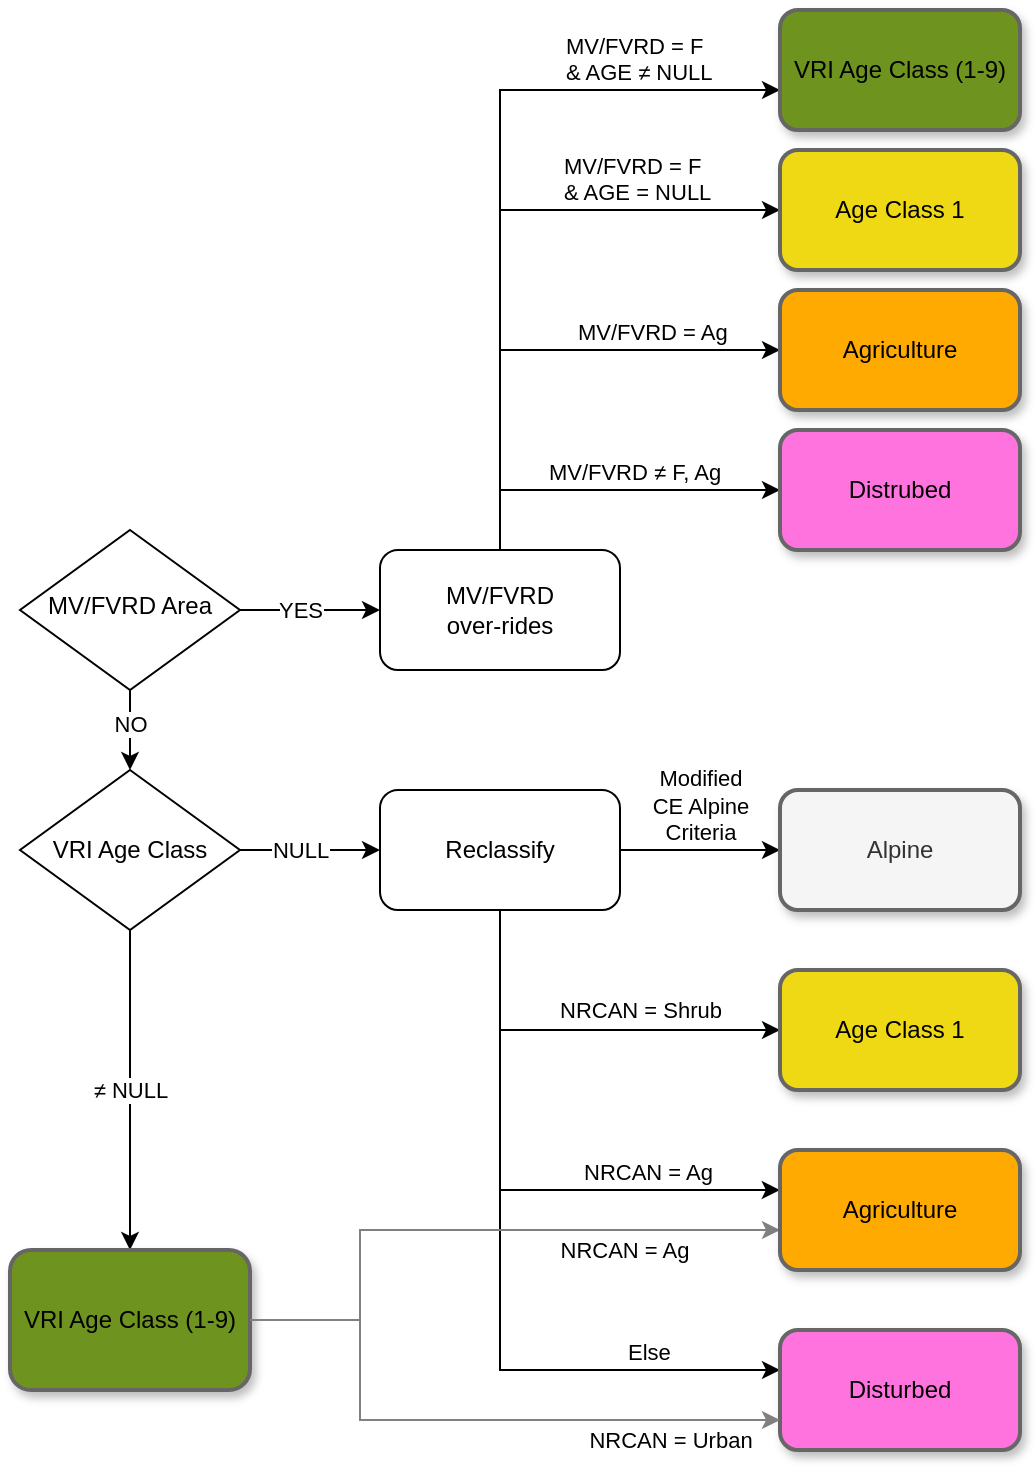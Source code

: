 <mxfile version="20.2.7" type="github">
  <diagram id="C5RBs43oDa-KdzZeNtuy" name="Page-1">
    <mxGraphModel dx="2249" dy="794" grid="1" gridSize="10" guides="1" tooltips="1" connect="1" arrows="1" fold="1" page="1" pageScale="1" pageWidth="827" pageHeight="1169" math="0" shadow="0">
      <root>
        <mxCell id="WIyWlLk6GJQsqaUBKTNV-0" />
        <mxCell id="WIyWlLk6GJQsqaUBKTNV-1" parent="WIyWlLk6GJQsqaUBKTNV-0" />
        <mxCell id="ueiq7wPYFO3_b5HzsMcq-4" value="Modified&lt;br&gt;CE Alpine&lt;br&gt;Criteria" style="edgeStyle=orthogonalEdgeStyle;rounded=0;orthogonalLoop=1;jettySize=auto;html=1;verticalAlign=bottom;" parent="WIyWlLk6GJQsqaUBKTNV-1" source="ueiq7wPYFO3_b5HzsMcq-1" target="ueiq7wPYFO3_b5HzsMcq-3" edge="1">
          <mxGeometry relative="1" as="geometry" />
        </mxCell>
        <mxCell id="ueiq7wPYFO3_b5HzsMcq-6" value="NRCAN = Ag" style="edgeStyle=orthogonalEdgeStyle;rounded=0;orthogonalLoop=1;jettySize=auto;html=1;labelPosition=right;verticalLabelPosition=top;align=left;verticalAlign=bottom;entryX=-0.001;entryY=0.341;entryDx=0;entryDy=0;entryPerimeter=0;" parent="WIyWlLk6GJQsqaUBKTNV-1" source="ueiq7wPYFO3_b5HzsMcq-1" target="u6n3ilZ5qnTQI06MdBP8-13" edge="1">
          <mxGeometry x="0.284" relative="1" as="geometry">
            <Array as="points">
              <mxPoint x="-380" y="610" />
              <mxPoint x="-240" y="610" />
            </Array>
            <mxPoint x="-240" y="570" as="targetPoint" />
            <mxPoint as="offset" />
          </mxGeometry>
        </mxCell>
        <mxCell id="ueiq7wPYFO3_b5HzsMcq-9" value="NRCAN = Shrub" style="edgeStyle=orthogonalEdgeStyle;rounded=0;orthogonalLoop=1;jettySize=auto;html=1;" parent="WIyWlLk6GJQsqaUBKTNV-1" source="ueiq7wPYFO3_b5HzsMcq-1" target="ueiq7wPYFO3_b5HzsMcq-8" edge="1">
          <mxGeometry x="0.3" y="10" relative="1" as="geometry">
            <Array as="points">
              <mxPoint x="-380" y="530" />
            </Array>
            <mxPoint as="offset" />
          </mxGeometry>
        </mxCell>
        <mxCell id="u6n3ilZ5qnTQI06MdBP8-18" value="Else" style="edgeStyle=orthogonalEdgeStyle;rounded=0;orthogonalLoop=1;jettySize=auto;html=1;labelPosition=right;verticalLabelPosition=top;align=left;verticalAlign=bottom;" parent="WIyWlLk6GJQsqaUBKTNV-1" source="ueiq7wPYFO3_b5HzsMcq-1" target="u6n3ilZ5qnTQI06MdBP8-17" edge="1">
          <mxGeometry x="0.579" relative="1" as="geometry">
            <Array as="points">
              <mxPoint x="-380" y="700" />
            </Array>
            <mxPoint as="offset" />
          </mxGeometry>
        </mxCell>
        <mxCell id="ueiq7wPYFO3_b5HzsMcq-1" value="Reclassify" style="whiteSpace=wrap;html=1;rounded=1;" parent="WIyWlLk6GJQsqaUBKTNV-1" vertex="1">
          <mxGeometry x="-440" y="410" width="120" height="60" as="geometry" />
        </mxCell>
        <mxCell id="ueiq7wPYFO3_b5HzsMcq-3" value="Alpine" style="whiteSpace=wrap;html=1;rounded=1;fillColor=#f5f5f5;fontColor=#333333;strokeColor=#666666;shadow=1;strokeWidth=2;" parent="WIyWlLk6GJQsqaUBKTNV-1" vertex="1">
          <mxGeometry x="-240" y="410" width="120" height="60" as="geometry" />
        </mxCell>
        <mxCell id="ueiq7wPYFO3_b5HzsMcq-8" value="Age Class 1" style="whiteSpace=wrap;html=1;rounded=1;fillColor=#efd915;strokeColor=#666666;shadow=1;strokeWidth=2;" parent="WIyWlLk6GJQsqaUBKTNV-1" vertex="1">
          <mxGeometry x="-240" y="500" width="120" height="60" as="geometry" />
        </mxCell>
        <mxCell id="ueiq7wPYFO3_b5HzsMcq-10" value="MV/FVRD = Ag" style="edgeStyle=orthogonalEdgeStyle;rounded=0;orthogonalLoop=1;jettySize=auto;html=1;verticalAlign=bottom;labelPosition=right;verticalLabelPosition=top;align=left;" parent="WIyWlLk6GJQsqaUBKTNV-1" source="ueiq7wPYFO3_b5HzsMcq-11" target="ueiq7wPYFO3_b5HzsMcq-12" edge="1">
          <mxGeometry x="0.143" relative="1" as="geometry">
            <Array as="points">
              <mxPoint x="-380" y="190" />
            </Array>
            <mxPoint as="offset" />
          </mxGeometry>
        </mxCell>
        <mxCell id="ueiq7wPYFO3_b5HzsMcq-14" value="MV/FVRD = F&lt;br&gt;&amp;amp; AGE ≠ NULL" style="edgeStyle=orthogonalEdgeStyle;rounded=0;orthogonalLoop=1;jettySize=auto;html=1;verticalAlign=bottom;labelPosition=right;verticalLabelPosition=top;align=left;" parent="WIyWlLk6GJQsqaUBKTNV-1" source="ueiq7wPYFO3_b5HzsMcq-11" target="ueiq7wPYFO3_b5HzsMcq-13" edge="1">
          <mxGeometry x="0.412" relative="1" as="geometry">
            <Array as="points">
              <mxPoint x="-380" y="60" />
            </Array>
            <mxPoint as="offset" />
          </mxGeometry>
        </mxCell>
        <mxCell id="MSuP2Gb16X77tuDf0hlv-3" value="MV/FVRD&amp;nbsp;&lt;span style=&quot;text-align: left;&quot;&gt;≠&lt;/span&gt;&amp;nbsp;F, Ag" style="edgeStyle=orthogonalEdgeStyle;rounded=0;orthogonalLoop=1;jettySize=auto;html=1;verticalAlign=bottom;" parent="WIyWlLk6GJQsqaUBKTNV-1" source="ueiq7wPYFO3_b5HzsMcq-11" target="MSuP2Gb16X77tuDf0hlv-2" edge="1">
          <mxGeometry x="0.143" relative="1" as="geometry">
            <Array as="points">
              <mxPoint x="-380" y="260" />
            </Array>
            <mxPoint as="offset" />
          </mxGeometry>
        </mxCell>
        <mxCell id="ueiq7wPYFO3_b5HzsMcq-11" value="MV/FVRD &lt;br&gt;over-rides" style="whiteSpace=wrap;html=1;rounded=1;" parent="WIyWlLk6GJQsqaUBKTNV-1" vertex="1">
          <mxGeometry x="-440" y="290" width="120" height="60" as="geometry" />
        </mxCell>
        <mxCell id="ueiq7wPYFO3_b5HzsMcq-12" value="Agriculture" style="whiteSpace=wrap;html=1;rounded=1;labelBackgroundColor=none;fillColor=#ffaa00;strokeColor=#666666;shadow=1;strokeWidth=2;" parent="WIyWlLk6GJQsqaUBKTNV-1" vertex="1">
          <mxGeometry x="-240" y="160" width="120" height="60" as="geometry" />
        </mxCell>
        <mxCell id="ueiq7wPYFO3_b5HzsMcq-13" value="VRI Age Class (1-9)" style="whiteSpace=wrap;html=1;rounded=1;fillColor=#6e931e;strokeColor=#666666;shadow=1;strokeWidth=2;" parent="WIyWlLk6GJQsqaUBKTNV-1" vertex="1">
          <mxGeometry x="-240" y="20" width="120" height="60" as="geometry" />
        </mxCell>
        <mxCell id="u6n3ilZ5qnTQI06MdBP8-2" value="NO" style="edgeStyle=orthogonalEdgeStyle;rounded=0;orthogonalLoop=1;jettySize=auto;html=1;" parent="WIyWlLk6GJQsqaUBKTNV-1" source="u6n3ilZ5qnTQI06MdBP8-1" target="u6n3ilZ5qnTQI06MdBP8-7" edge="1">
          <mxGeometry x="-0.15" relative="1" as="geometry">
            <mxPoint x="-560" y="430" as="targetPoint" />
            <Array as="points">
              <mxPoint x="-565" y="380" />
              <mxPoint x="-565" y="380" />
            </Array>
            <mxPoint as="offset" />
          </mxGeometry>
        </mxCell>
        <mxCell id="u6n3ilZ5qnTQI06MdBP8-4" value="YES" style="edgeStyle=orthogonalEdgeStyle;rounded=0;orthogonalLoop=1;jettySize=auto;html=1;" parent="WIyWlLk6GJQsqaUBKTNV-1" source="u6n3ilZ5qnTQI06MdBP8-1" edge="1">
          <mxGeometry x="-0.143" relative="1" as="geometry">
            <mxPoint x="-440" y="320" as="targetPoint" />
            <mxPoint as="offset" />
          </mxGeometry>
        </mxCell>
        <mxCell id="u6n3ilZ5qnTQI06MdBP8-1" value="MV/FVRD Area" style="rhombus;whiteSpace=wrap;html=1;shadow=0;fontFamily=Helvetica;fontSize=12;align=center;strokeWidth=1;spacing=6;spacingTop=-4;" parent="WIyWlLk6GJQsqaUBKTNV-1" vertex="1">
          <mxGeometry x="-620" y="280" width="110" height="80" as="geometry" />
        </mxCell>
        <mxCell id="u6n3ilZ5qnTQI06MdBP8-8" value="NULL" style="edgeStyle=orthogonalEdgeStyle;rounded=0;orthogonalLoop=1;jettySize=auto;html=1;" parent="WIyWlLk6GJQsqaUBKTNV-1" source="u6n3ilZ5qnTQI06MdBP8-7" target="ueiq7wPYFO3_b5HzsMcq-1" edge="1">
          <mxGeometry x="-0.143" relative="1" as="geometry">
            <mxPoint as="offset" />
          </mxGeometry>
        </mxCell>
        <mxCell id="u6n3ilZ5qnTQI06MdBP8-15" value=" ≠ NULL" style="edgeStyle=orthogonalEdgeStyle;rounded=0;orthogonalLoop=1;jettySize=auto;html=1;" parent="WIyWlLk6GJQsqaUBKTNV-1" source="u6n3ilZ5qnTQI06MdBP8-7" target="u6n3ilZ5qnTQI06MdBP8-12" edge="1">
          <mxGeometry relative="1" as="geometry" />
        </mxCell>
        <mxCell id="u6n3ilZ5qnTQI06MdBP8-7" value="VRI Age Class" style="rhombus;whiteSpace=wrap;html=1;labelBackgroundColor=none;" parent="WIyWlLk6GJQsqaUBKTNV-1" vertex="1">
          <mxGeometry x="-620" y="400" width="110" height="80" as="geometry" />
        </mxCell>
        <mxCell id="1-B6I3vOIJy5WYEq4Dby-1" value="" style="edgeStyle=orthogonalEdgeStyle;rounded=0;orthogonalLoop=1;jettySize=auto;html=1;entryX=0;entryY=0.667;entryDx=0;entryDy=0;entryPerimeter=0;strokeColor=#808080;exitX=1;exitY=0.5;exitDx=0;exitDy=0;" parent="WIyWlLk6GJQsqaUBKTNV-1" source="u6n3ilZ5qnTQI06MdBP8-12" target="u6n3ilZ5qnTQI06MdBP8-13" edge="1">
          <mxGeometry relative="1" as="geometry">
            <mxPoint x="-400" y="530" as="targetPoint" />
            <Array as="points">
              <mxPoint x="-450" y="675" />
              <mxPoint x="-450" y="630" />
            </Array>
          </mxGeometry>
        </mxCell>
        <mxCell id="1-B6I3vOIJy5WYEq4Dby-4" value="&lt;span style=&quot;text-align: left;&quot;&gt;NRCAN = Ag&lt;/span&gt;" style="edgeLabel;html=1;align=center;verticalAlign=middle;resizable=0;points=[];" parent="1-B6I3vOIJy5WYEq4Dby-1" vertex="1" connectable="0">
          <mxGeometry x="0.259" y="1" relative="1" as="geometry">
            <mxPoint x="37" y="11" as="offset" />
          </mxGeometry>
        </mxCell>
        <mxCell id="u6n3ilZ5qnTQI06MdBP8-12" value="VRI Age Class (1-9)" style="whiteSpace=wrap;html=1;rounded=1;fillColor=#6e931e;strokeColor=#666666;shadow=1;strokeWidth=2;" parent="WIyWlLk6GJQsqaUBKTNV-1" vertex="1">
          <mxGeometry x="-625" y="640" width="120" height="70" as="geometry" />
        </mxCell>
        <mxCell id="u6n3ilZ5qnTQI06MdBP8-13" value="Agriculture" style="whiteSpace=wrap;html=1;rounded=1;labelBackgroundColor=none;fillColor=#ffaa00;strokeColor=#666666;shadow=1;strokeWidth=2;" parent="WIyWlLk6GJQsqaUBKTNV-1" vertex="1">
          <mxGeometry x="-240" y="590" width="120" height="60" as="geometry" />
        </mxCell>
        <mxCell id="u6n3ilZ5qnTQI06MdBP8-17" value="Disturbed" style="whiteSpace=wrap;html=1;rounded=1;fillColor=#ff73df;strokeColor=#666666;fontColor=#000000;shadow=1;strokeWidth=2;" parent="WIyWlLk6GJQsqaUBKTNV-1" vertex="1">
          <mxGeometry x="-240" y="680" width="120" height="60" as="geometry" />
        </mxCell>
        <mxCell id="MSuP2Gb16X77tuDf0hlv-0" value="MV/FVRD = F&lt;br&gt;&amp;amp; AGE = NULL" style="edgeStyle=orthogonalEdgeStyle;rounded=0;orthogonalLoop=1;jettySize=auto;html=1;verticalAlign=bottom;labelPosition=right;verticalLabelPosition=top;align=left;" parent="WIyWlLk6GJQsqaUBKTNV-1" target="MSuP2Gb16X77tuDf0hlv-1" edge="1">
          <mxGeometry x="0.286" relative="1" as="geometry">
            <Array as="points">
              <mxPoint x="-380" y="120" />
            </Array>
            <mxPoint as="offset" />
            <mxPoint x="-380" y="290" as="sourcePoint" />
          </mxGeometry>
        </mxCell>
        <mxCell id="MSuP2Gb16X77tuDf0hlv-1" value="Age Class 1" style="whiteSpace=wrap;html=1;rounded=1;fillColor=#efd915;strokeColor=#666666;shadow=1;strokeWidth=2;" parent="WIyWlLk6GJQsqaUBKTNV-1" vertex="1">
          <mxGeometry x="-240" y="90" width="120" height="60" as="geometry" />
        </mxCell>
        <mxCell id="MSuP2Gb16X77tuDf0hlv-2" value="Distrubed" style="whiteSpace=wrap;html=1;rounded=1;fillColor=#ff73df;strokeColor=#666666;fontColor=#000000;shadow=1;strokeWidth=2;" parent="WIyWlLk6GJQsqaUBKTNV-1" vertex="1">
          <mxGeometry x="-240" y="230" width="120" height="60" as="geometry" />
        </mxCell>
        <mxCell id="1-B6I3vOIJy5WYEq4Dby-3" value="" style="edgeStyle=orthogonalEdgeStyle;rounded=0;orthogonalLoop=1;jettySize=auto;html=1;strokeColor=#808080;entryX=0;entryY=0.75;entryDx=0;entryDy=0;exitX=1;exitY=0.5;exitDx=0;exitDy=0;" parent="WIyWlLk6GJQsqaUBKTNV-1" source="u6n3ilZ5qnTQI06MdBP8-12" target="u6n3ilZ5qnTQI06MdBP8-17" edge="1">
          <mxGeometry relative="1" as="geometry">
            <mxPoint x="-500" y="590" as="sourcePoint" />
            <mxPoint x="-400" y="710" as="targetPoint" />
            <Array as="points">
              <mxPoint x="-450" y="675" />
              <mxPoint x="-450" y="725" />
            </Array>
          </mxGeometry>
        </mxCell>
        <mxCell id="1-B6I3vOIJy5WYEq4Dby-5" value="NRCAN = Urban" style="edgeLabel;html=1;align=center;verticalAlign=middle;resizable=0;points=[];" parent="1-B6I3vOIJy5WYEq4Dby-3" vertex="1" connectable="0">
          <mxGeometry x="0.608" y="2" relative="1" as="geometry">
            <mxPoint x="6" y="12" as="offset" />
          </mxGeometry>
        </mxCell>
      </root>
    </mxGraphModel>
  </diagram>
</mxfile>
